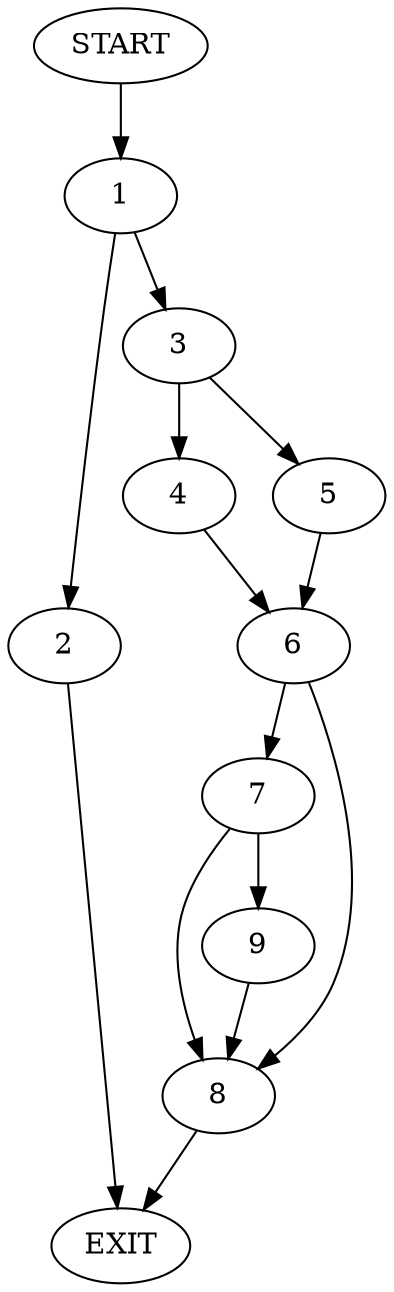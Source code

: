 digraph {
0 [label="START"]
10 [label="EXIT"]
0 -> 1
1 -> 2
1 -> 3
2 -> 10
3 -> 4
3 -> 5
5 -> 6
4 -> 6
6 -> 7
6 -> 8
7 -> 9
7 -> 8
8 -> 10
9 -> 8
}

